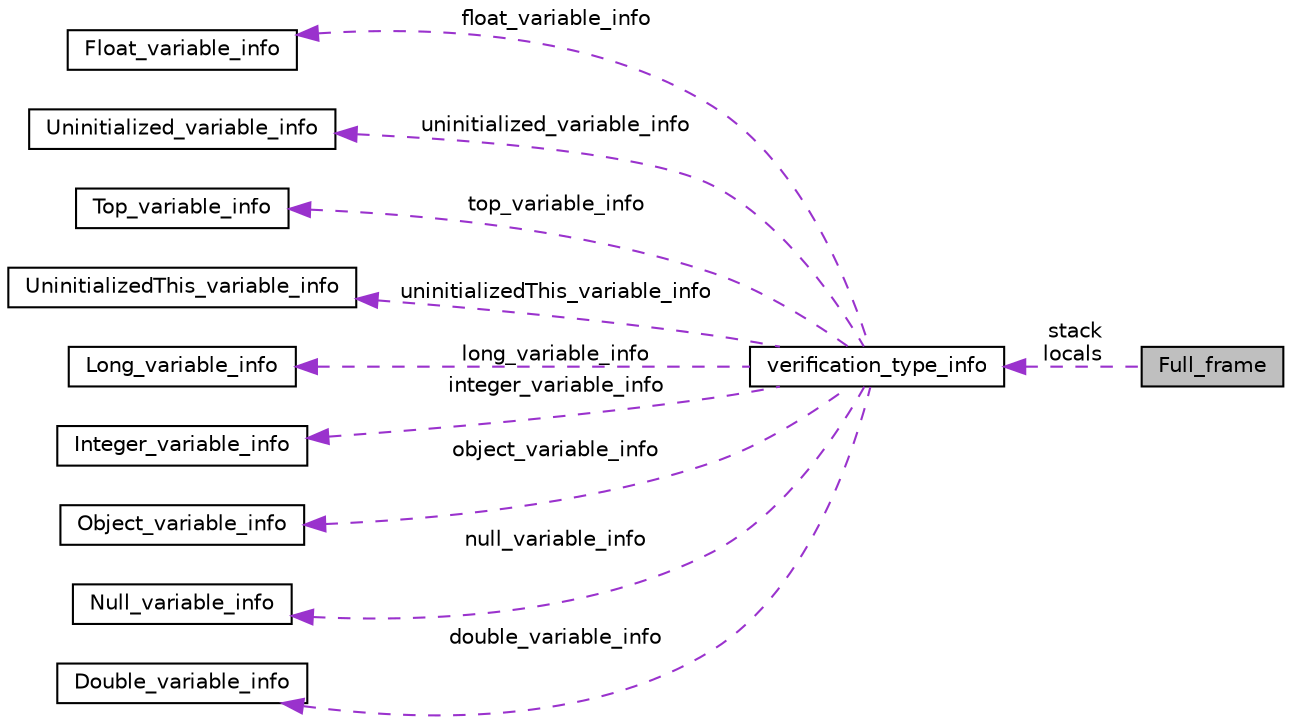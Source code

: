 digraph "Full_frame"
{
  edge [fontname="Helvetica",fontsize="10",labelfontname="Helvetica",labelfontsize="10"];
  node [fontname="Helvetica",fontsize="10",shape=record];
  rankdir="LR";
  Node1 [label="Full_frame",height=0.2,width=0.4,color="black", fillcolor="grey75", style="filled", fontcolor="black"];
  Node2 -> Node1 [dir="back",color="darkorchid3",fontsize="10",style="dashed",label=" stack\nlocals" ,fontname="Helvetica"];
  Node2 [label="verification_type_info",height=0.2,width=0.4,color="black", fillcolor="white", style="filled",URL="$structverification__type__info.html"];
  Node3 -> Node2 [dir="back",color="darkorchid3",fontsize="10",style="dashed",label=" float_variable_info" ,fontname="Helvetica"];
  Node3 [label="Float_variable_info",height=0.2,width=0.4,color="black", fillcolor="white", style="filled",URL="$structFloat__variable__info.html"];
  Node4 -> Node2 [dir="back",color="darkorchid3",fontsize="10",style="dashed",label=" uninitialized_variable_info" ,fontname="Helvetica"];
  Node4 [label="Uninitialized_variable_info",height=0.2,width=0.4,color="black", fillcolor="white", style="filled",URL="$structUninitialized__variable__info.html"];
  Node5 -> Node2 [dir="back",color="darkorchid3",fontsize="10",style="dashed",label=" top_variable_info" ,fontname="Helvetica"];
  Node5 [label="Top_variable_info",height=0.2,width=0.4,color="black", fillcolor="white", style="filled",URL="$structTop__variable__info.html"];
  Node6 -> Node2 [dir="back",color="darkorchid3",fontsize="10",style="dashed",label=" uninitializedThis_variable_info" ,fontname="Helvetica"];
  Node6 [label="UninitializedThis_variable_info",height=0.2,width=0.4,color="black", fillcolor="white", style="filled",URL="$structUninitializedThis__variable__info.html"];
  Node7 -> Node2 [dir="back",color="darkorchid3",fontsize="10",style="dashed",label=" long_variable_info" ,fontname="Helvetica"];
  Node7 [label="Long_variable_info",height=0.2,width=0.4,color="black", fillcolor="white", style="filled",URL="$structLong__variable__info.html"];
  Node8 -> Node2 [dir="back",color="darkorchid3",fontsize="10",style="dashed",label=" integer_variable_info" ,fontname="Helvetica"];
  Node8 [label="Integer_variable_info",height=0.2,width=0.4,color="black", fillcolor="white", style="filled",URL="$structInteger__variable__info.html"];
  Node9 -> Node2 [dir="back",color="darkorchid3",fontsize="10",style="dashed",label=" object_variable_info" ,fontname="Helvetica"];
  Node9 [label="Object_variable_info",height=0.2,width=0.4,color="black", fillcolor="white", style="filled",URL="$structObject__variable__info.html"];
  Node10 -> Node2 [dir="back",color="darkorchid3",fontsize="10",style="dashed",label=" null_variable_info" ,fontname="Helvetica"];
  Node10 [label="Null_variable_info",height=0.2,width=0.4,color="black", fillcolor="white", style="filled",URL="$structNull__variable__info.html"];
  Node11 -> Node2 [dir="back",color="darkorchid3",fontsize="10",style="dashed",label=" double_variable_info" ,fontname="Helvetica"];
  Node11 [label="Double_variable_info",height=0.2,width=0.4,color="black", fillcolor="white", style="filled",URL="$structDouble__variable__info.html"];
}
